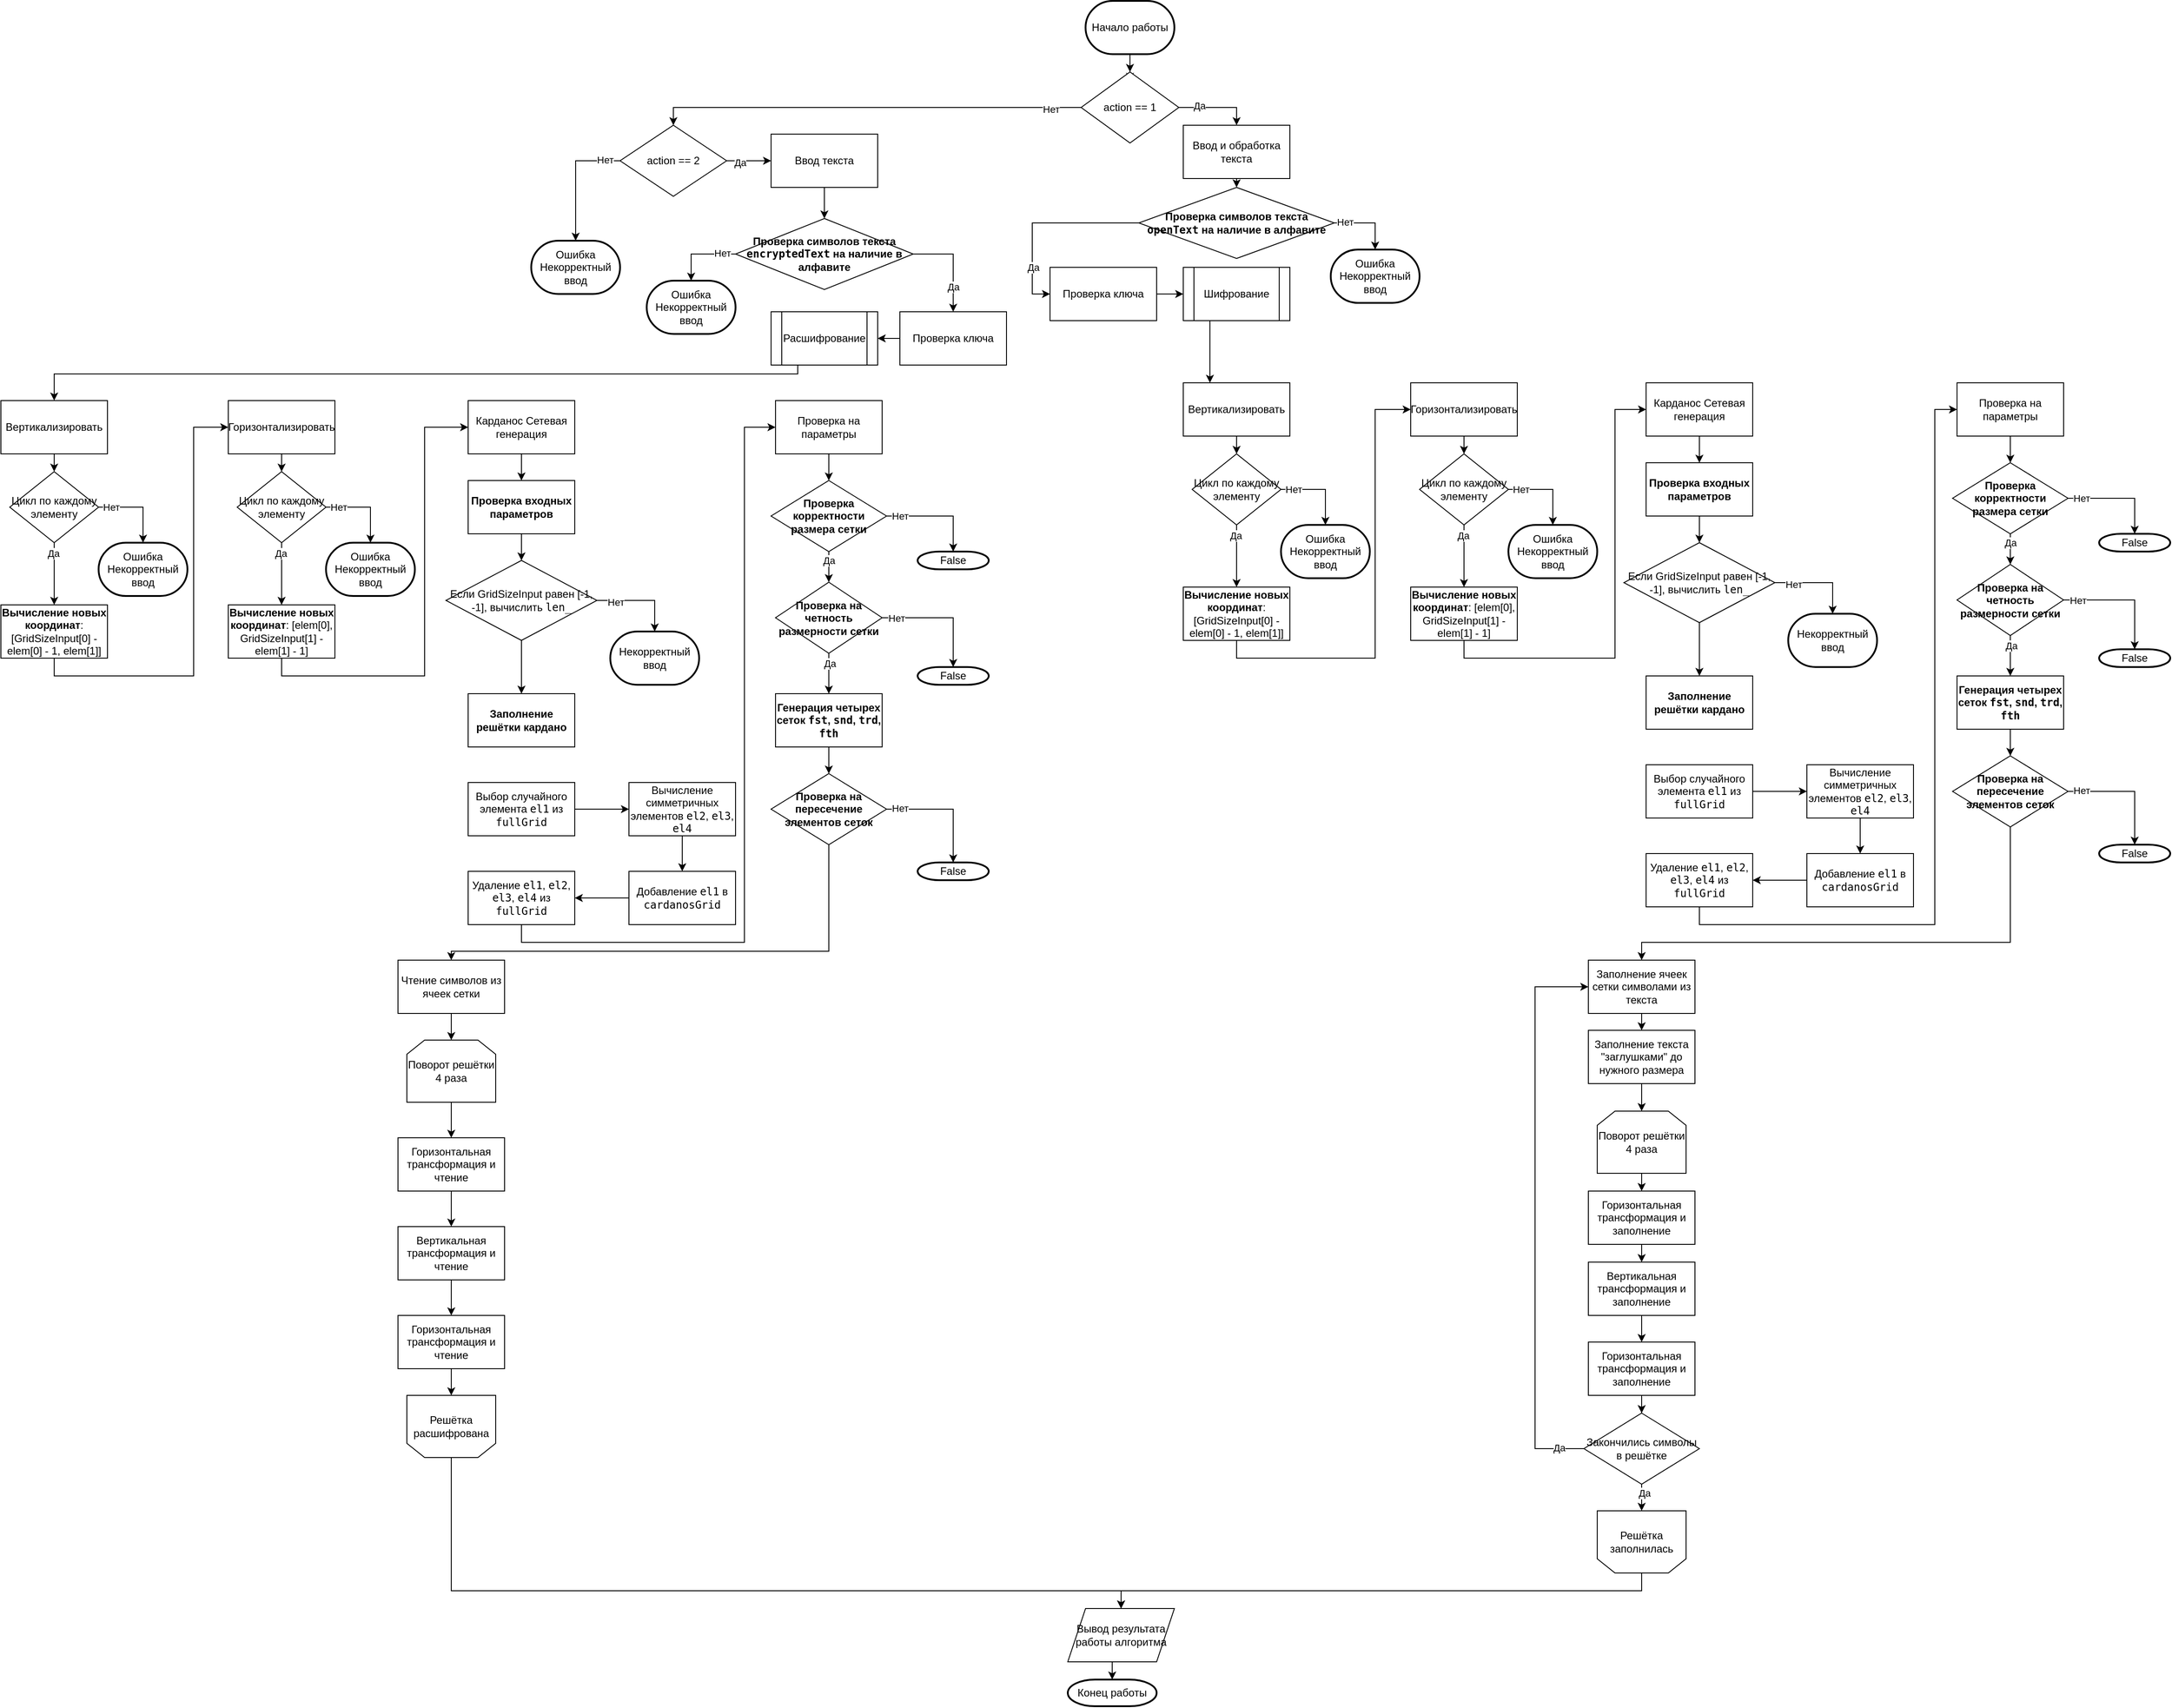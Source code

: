 <mxfile version="24.4.4" type="device">
  <diagram name="Страница — 1" id="r_DKx0A9JSC__PHDNdbE">
    <mxGraphModel dx="3341" dy="842" grid="1" gridSize="10" guides="1" tooltips="1" connect="1" arrows="1" fold="1" page="1" pageScale="1" pageWidth="827" pageHeight="1169" math="0" shadow="0">
      <root>
        <mxCell id="0" />
        <mxCell id="1" parent="0" />
        <mxCell id="kQdaW1ZjUxV4kraGPTdQ-3" style="edgeStyle=orthogonalEdgeStyle;rounded=0;orthogonalLoop=1;jettySize=auto;html=1;exitX=0.5;exitY=1;exitDx=0;exitDy=0;exitPerimeter=0;entryX=0.5;entryY=0;entryDx=0;entryDy=0;" parent="1" edge="1">
          <mxGeometry relative="1" as="geometry">
            <mxPoint x="414" y="70" as="sourcePoint" />
            <mxPoint x="414" y="100" as="targetPoint" />
          </mxGeometry>
        </mxCell>
        <mxCell id="kQdaW1ZjUxV4kraGPTdQ-4" style="edgeStyle=orthogonalEdgeStyle;rounded=0;orthogonalLoop=1;jettySize=auto;html=1;exitX=0.5;exitY=1;exitDx=0;exitDy=0;exitPerimeter=0;entryX=0.5;entryY=0;entryDx=0;entryDy=0;" parent="1" source="kQdaW1ZjUxV4kraGPTdQ-5" target="kQdaW1ZjUxV4kraGPTdQ-10" edge="1">
          <mxGeometry relative="1" as="geometry" />
        </mxCell>
        <mxCell id="kQdaW1ZjUxV4kraGPTdQ-5" value="Начало работы" style="strokeWidth=2;html=1;shape=mxgraph.flowchart.terminator;whiteSpace=wrap;" parent="1" vertex="1">
          <mxGeometry x="364" y="10" width="100" height="60" as="geometry" />
        </mxCell>
        <mxCell id="kQdaW1ZjUxV4kraGPTdQ-6" style="edgeStyle=orthogonalEdgeStyle;rounded=0;orthogonalLoop=1;jettySize=auto;html=1;exitX=0;exitY=0.5;exitDx=0;exitDy=0;entryX=0.5;entryY=0;entryDx=0;entryDy=0;" parent="1" source="kQdaW1ZjUxV4kraGPTdQ-10" target="kQdaW1ZjUxV4kraGPTdQ-13" edge="1">
          <mxGeometry relative="1" as="geometry" />
        </mxCell>
        <mxCell id="kQdaW1ZjUxV4kraGPTdQ-7" value="Нет" style="edgeLabel;html=1;align=center;verticalAlign=middle;resizable=0;points=[];" parent="kQdaW1ZjUxV4kraGPTdQ-6" vertex="1" connectable="0">
          <mxGeometry x="-0.855" y="2" relative="1" as="geometry">
            <mxPoint as="offset" />
          </mxGeometry>
        </mxCell>
        <mxCell id="kQdaW1ZjUxV4kraGPTdQ-8" style="edgeStyle=orthogonalEdgeStyle;rounded=0;orthogonalLoop=1;jettySize=auto;html=1;exitX=1;exitY=0.5;exitDx=0;exitDy=0;entryX=0.5;entryY=0;entryDx=0;entryDy=0;" parent="1" source="kQdaW1ZjUxV4kraGPTdQ-10" target="TUZo_0uu6zz-YUmoETqF-57" edge="1">
          <mxGeometry relative="1" as="geometry">
            <mxPoint x="534" y="150" as="targetPoint" />
          </mxGeometry>
        </mxCell>
        <mxCell id="kQdaW1ZjUxV4kraGPTdQ-9" value="Да" style="edgeLabel;html=1;align=center;verticalAlign=middle;resizable=0;points=[];" parent="kQdaW1ZjUxV4kraGPTdQ-8" vertex="1" connectable="0">
          <mxGeometry x="-0.469" y="2" relative="1" as="geometry">
            <mxPoint as="offset" />
          </mxGeometry>
        </mxCell>
        <mxCell id="kQdaW1ZjUxV4kraGPTdQ-10" value="action == 1" style="rhombus;whiteSpace=wrap;html=1;" parent="1" vertex="1">
          <mxGeometry x="359" y="90" width="110" height="80" as="geometry" />
        </mxCell>
        <mxCell id="kQdaW1ZjUxV4kraGPTdQ-11" style="edgeStyle=orthogonalEdgeStyle;rounded=0;orthogonalLoop=1;jettySize=auto;html=1;exitX=1;exitY=0.5;exitDx=0;exitDy=0;entryX=0;entryY=0.5;entryDx=0;entryDy=0;" parent="1" source="kQdaW1ZjUxV4kraGPTdQ-13" edge="1">
          <mxGeometry relative="1" as="geometry">
            <mxPoint x="10" y="190" as="targetPoint" />
          </mxGeometry>
        </mxCell>
        <mxCell id="kQdaW1ZjUxV4kraGPTdQ-12" value="Да" style="edgeLabel;html=1;align=center;verticalAlign=middle;resizable=0;points=[];" parent="kQdaW1ZjUxV4kraGPTdQ-11" vertex="1" connectable="0">
          <mxGeometry x="-0.405" y="-2" relative="1" as="geometry">
            <mxPoint as="offset" />
          </mxGeometry>
        </mxCell>
        <mxCell id="kQdaW1ZjUxV4kraGPTdQ-13" value="action == 2" style="rhombus;whiteSpace=wrap;html=1;" parent="1" vertex="1">
          <mxGeometry x="-160" y="150" width="120" height="80" as="geometry" />
        </mxCell>
        <mxCell id="kQdaW1ZjUxV4kraGPTdQ-14" value="Ошибка Некорректный ввод" style="strokeWidth=2;html=1;shape=mxgraph.flowchart.terminator;whiteSpace=wrap;" parent="1" vertex="1">
          <mxGeometry x="-260" y="280" width="100" height="60" as="geometry" />
        </mxCell>
        <mxCell id="kQdaW1ZjUxV4kraGPTdQ-15" style="edgeStyle=orthogonalEdgeStyle;rounded=0;orthogonalLoop=1;jettySize=auto;html=1;exitX=0;exitY=0.5;exitDx=0;exitDy=0;entryX=0.5;entryY=0;entryDx=0;entryDy=0;entryPerimeter=0;" parent="1" source="kQdaW1ZjUxV4kraGPTdQ-13" target="kQdaW1ZjUxV4kraGPTdQ-14" edge="1">
          <mxGeometry relative="1" as="geometry" />
        </mxCell>
        <mxCell id="kQdaW1ZjUxV4kraGPTdQ-16" value="Нет" style="edgeLabel;html=1;align=center;verticalAlign=middle;resizable=0;points=[];" parent="kQdaW1ZjUxV4kraGPTdQ-15" vertex="1" connectable="0">
          <mxGeometry x="-0.76" y="-1" relative="1" as="geometry">
            <mxPoint as="offset" />
          </mxGeometry>
        </mxCell>
        <mxCell id="TUZo_0uu6zz-YUmoETqF-12" style="edgeStyle=orthogonalEdgeStyle;rounded=0;orthogonalLoop=1;jettySize=auto;html=1;exitX=0.25;exitY=1;exitDx=0;exitDy=0;" parent="1" source="kQdaW1ZjUxV4kraGPTdQ-17" target="kQdaW1ZjUxV4kraGPTdQ-23" edge="1">
          <mxGeometry relative="1" as="geometry">
            <Array as="points">
              <mxPoint x="504" y="430" />
              <mxPoint x="504" y="430" />
            </Array>
          </mxGeometry>
        </mxCell>
        <mxCell id="kQdaW1ZjUxV4kraGPTdQ-17" value="Шифрование" style="shape=process;whiteSpace=wrap;html=1;backgroundOutline=1;" parent="1" vertex="1">
          <mxGeometry x="474" y="310" width="120" height="60" as="geometry" />
        </mxCell>
        <mxCell id="TUZo_0uu6zz-YUmoETqF-6" style="edgeStyle=orthogonalEdgeStyle;rounded=0;orthogonalLoop=1;jettySize=auto;html=1;exitX=0.5;exitY=1;exitDx=0;exitDy=0;entryX=0.5;entryY=0;entryDx=0;entryDy=0;" parent="1" target="TUZo_0uu6zz-YUmoETqF-2" edge="1">
          <mxGeometry relative="1" as="geometry">
            <mxPoint x="534" y="210" as="sourcePoint" />
          </mxGeometry>
        </mxCell>
        <mxCell id="TUZo_0uu6zz-YUmoETqF-35" style="edgeStyle=orthogonalEdgeStyle;rounded=0;orthogonalLoop=1;jettySize=auto;html=1;exitX=0.5;exitY=1;exitDx=0;exitDy=0;entryX=0.5;entryY=0;entryDx=0;entryDy=0;" parent="1" target="kQdaW1ZjUxV4kraGPTdQ-199" edge="1">
          <mxGeometry relative="1" as="geometry">
            <mxPoint x="70" y="220" as="sourcePoint" />
          </mxGeometry>
        </mxCell>
        <mxCell id="TUZo_0uu6zz-YUmoETqF-42" style="edgeStyle=orthogonalEdgeStyle;rounded=0;orthogonalLoop=1;jettySize=auto;html=1;exitX=0.25;exitY=1;exitDx=0;exitDy=0;entryX=0.5;entryY=0;entryDx=0;entryDy=0;" parent="1" source="kQdaW1ZjUxV4kraGPTdQ-22" target="kQdaW1ZjUxV4kraGPTdQ-131" edge="1">
          <mxGeometry relative="1" as="geometry">
            <Array as="points">
              <mxPoint x="40" y="430" />
              <mxPoint x="-797" y="430" />
            </Array>
          </mxGeometry>
        </mxCell>
        <mxCell id="kQdaW1ZjUxV4kraGPTdQ-22" value="Расшифрование" style="shape=process;whiteSpace=wrap;html=1;backgroundOutline=1;" parent="1" vertex="1">
          <mxGeometry x="10" y="360" width="120" height="60" as="geometry" />
        </mxCell>
        <mxCell id="kQdaW1ZjUxV4kraGPTdQ-26" style="edgeStyle=orthogonalEdgeStyle;rounded=0;orthogonalLoop=1;jettySize=auto;html=1;exitX=0.5;exitY=1;exitDx=0;exitDy=0;entryX=0.5;entryY=0;entryDx=0;entryDy=0;" parent="1" source="kQdaW1ZjUxV4kraGPTdQ-23" target="kQdaW1ZjUxV4kraGPTdQ-25" edge="1">
          <mxGeometry relative="1" as="geometry" />
        </mxCell>
        <mxCell id="kQdaW1ZjUxV4kraGPTdQ-23" value="Вертикализировать" style="rounded=0;whiteSpace=wrap;html=1;" parent="1" vertex="1">
          <mxGeometry x="474" y="440" width="120" height="60" as="geometry" />
        </mxCell>
        <mxCell id="kQdaW1ZjUxV4kraGPTdQ-32" style="edgeStyle=orthogonalEdgeStyle;rounded=0;orthogonalLoop=1;jettySize=auto;html=1;exitX=0.5;exitY=1;exitDx=0;exitDy=0;" parent="1" source="kQdaW1ZjUxV4kraGPTdQ-25" target="kQdaW1ZjUxV4kraGPTdQ-31" edge="1">
          <mxGeometry relative="1" as="geometry" />
        </mxCell>
        <mxCell id="kQdaW1ZjUxV4kraGPTdQ-33" value="Да" style="edgeLabel;html=1;align=center;verticalAlign=middle;resizable=0;points=[];" parent="kQdaW1ZjUxV4kraGPTdQ-32" vertex="1" connectable="0">
          <mxGeometry x="-0.657" y="-1" relative="1" as="geometry">
            <mxPoint as="offset" />
          </mxGeometry>
        </mxCell>
        <mxCell id="kQdaW1ZjUxV4kraGPTdQ-25" value="Цикл по каждому элементу" style="rhombus;whiteSpace=wrap;html=1;" parent="1" vertex="1">
          <mxGeometry x="484" y="520" width="100" height="80" as="geometry" />
        </mxCell>
        <mxCell id="kQdaW1ZjUxV4kraGPTdQ-28" value="Ошибка Некорректный ввод" style="strokeWidth=2;html=1;shape=mxgraph.flowchart.terminator;whiteSpace=wrap;" parent="1" vertex="1">
          <mxGeometry x="584" y="600" width="100" height="60" as="geometry" />
        </mxCell>
        <mxCell id="kQdaW1ZjUxV4kraGPTdQ-29" style="edgeStyle=orthogonalEdgeStyle;rounded=0;orthogonalLoop=1;jettySize=auto;html=1;exitX=1;exitY=0.5;exitDx=0;exitDy=0;entryX=0.5;entryY=0;entryDx=0;entryDy=0;entryPerimeter=0;" parent="1" source="kQdaW1ZjUxV4kraGPTdQ-25" target="kQdaW1ZjUxV4kraGPTdQ-28" edge="1">
          <mxGeometry relative="1" as="geometry" />
        </mxCell>
        <mxCell id="kQdaW1ZjUxV4kraGPTdQ-30" value="Нет" style="edgeLabel;html=1;align=center;verticalAlign=middle;resizable=0;points=[];" parent="kQdaW1ZjUxV4kraGPTdQ-29" vertex="1" connectable="0">
          <mxGeometry x="-0.689" relative="1" as="geometry">
            <mxPoint as="offset" />
          </mxGeometry>
        </mxCell>
        <mxCell id="5gt_AxI9yTvttUAWSXJM-12" style="edgeStyle=orthogonalEdgeStyle;rounded=0;orthogonalLoop=1;jettySize=auto;html=1;exitX=0.5;exitY=1;exitDx=0;exitDy=0;entryX=0;entryY=0.5;entryDx=0;entryDy=0;" edge="1" parent="1" source="kQdaW1ZjUxV4kraGPTdQ-31" target="kQdaW1ZjUxV4kraGPTdQ-37">
          <mxGeometry relative="1" as="geometry">
            <Array as="points">
              <mxPoint x="534" y="750" />
              <mxPoint x="690" y="750" />
              <mxPoint x="690" y="470" />
            </Array>
          </mxGeometry>
        </mxCell>
        <mxCell id="kQdaW1ZjUxV4kraGPTdQ-31" value="&lt;strong&gt;Вычисление новых координат&lt;/strong&gt;: [GridSizeInput[0] - elem[0] - 1, elem[1]]" style="rounded=0;whiteSpace=wrap;html=1;" parent="1" vertex="1">
          <mxGeometry x="474" y="670" width="120" height="60" as="geometry" />
        </mxCell>
        <mxCell id="kQdaW1ZjUxV4kraGPTdQ-49" style="edgeStyle=orthogonalEdgeStyle;rounded=0;orthogonalLoop=1;jettySize=auto;html=1;exitX=0.5;exitY=1;exitDx=0;exitDy=0;entryX=0.5;entryY=0;entryDx=0;entryDy=0;" parent="1" source="kQdaW1ZjUxV4kraGPTdQ-37" target="kQdaW1ZjUxV4kraGPTdQ-42" edge="1">
          <mxGeometry relative="1" as="geometry" />
        </mxCell>
        <mxCell id="kQdaW1ZjUxV4kraGPTdQ-37" value="Горизонтализировать" style="rounded=0;whiteSpace=wrap;html=1;" parent="1" vertex="1">
          <mxGeometry x="730" y="440" width="120" height="60" as="geometry" />
        </mxCell>
        <mxCell id="kQdaW1ZjUxV4kraGPTdQ-40" style="edgeStyle=orthogonalEdgeStyle;rounded=0;orthogonalLoop=1;jettySize=auto;html=1;exitX=0.5;exitY=1;exitDx=0;exitDy=0;" parent="1" source="kQdaW1ZjUxV4kraGPTdQ-42" target="kQdaW1ZjUxV4kraGPTdQ-46" edge="1">
          <mxGeometry relative="1" as="geometry" />
        </mxCell>
        <mxCell id="kQdaW1ZjUxV4kraGPTdQ-41" value="Да" style="edgeLabel;html=1;align=center;verticalAlign=middle;resizable=0;points=[];" parent="kQdaW1ZjUxV4kraGPTdQ-40" vertex="1" connectable="0">
          <mxGeometry x="-0.657" y="-1" relative="1" as="geometry">
            <mxPoint as="offset" />
          </mxGeometry>
        </mxCell>
        <mxCell id="kQdaW1ZjUxV4kraGPTdQ-42" value="Цикл по каждому элементу" style="rhombus;whiteSpace=wrap;html=1;" parent="1" vertex="1">
          <mxGeometry x="740" y="520" width="100" height="80" as="geometry" />
        </mxCell>
        <mxCell id="kQdaW1ZjUxV4kraGPTdQ-43" value="Ошибка Некорректный ввод" style="strokeWidth=2;html=1;shape=mxgraph.flowchart.terminator;whiteSpace=wrap;" parent="1" vertex="1">
          <mxGeometry x="840" y="600" width="100" height="60" as="geometry" />
        </mxCell>
        <mxCell id="kQdaW1ZjUxV4kraGPTdQ-44" style="edgeStyle=orthogonalEdgeStyle;rounded=0;orthogonalLoop=1;jettySize=auto;html=1;exitX=1;exitY=0.5;exitDx=0;exitDy=0;entryX=0.5;entryY=0;entryDx=0;entryDy=0;entryPerimeter=0;" parent="1" source="kQdaW1ZjUxV4kraGPTdQ-42" target="kQdaW1ZjUxV4kraGPTdQ-43" edge="1">
          <mxGeometry relative="1" as="geometry" />
        </mxCell>
        <mxCell id="kQdaW1ZjUxV4kraGPTdQ-45" value="Нет" style="edgeLabel;html=1;align=center;verticalAlign=middle;resizable=0;points=[];" parent="kQdaW1ZjUxV4kraGPTdQ-44" vertex="1" connectable="0">
          <mxGeometry x="-0.689" relative="1" as="geometry">
            <mxPoint as="offset" />
          </mxGeometry>
        </mxCell>
        <mxCell id="5gt_AxI9yTvttUAWSXJM-13" style="edgeStyle=orthogonalEdgeStyle;rounded=0;orthogonalLoop=1;jettySize=auto;html=1;exitX=0.5;exitY=1;exitDx=0;exitDy=0;entryX=0;entryY=0.5;entryDx=0;entryDy=0;" edge="1" parent="1" source="kQdaW1ZjUxV4kraGPTdQ-46" target="kQdaW1ZjUxV4kraGPTdQ-50">
          <mxGeometry relative="1" as="geometry">
            <Array as="points">
              <mxPoint x="790" y="750" />
              <mxPoint x="960" y="750" />
              <mxPoint x="960" y="470" />
            </Array>
          </mxGeometry>
        </mxCell>
        <mxCell id="kQdaW1ZjUxV4kraGPTdQ-46" value="&lt;strong&gt;Вычисление новых координат&lt;/strong&gt;: [elem[0], GridSizeInput[1] - elem[1] - 1]" style="rounded=0;whiteSpace=wrap;html=1;" parent="1" vertex="1">
          <mxGeometry x="730" y="670" width="120" height="60" as="geometry" />
        </mxCell>
        <mxCell id="kQdaW1ZjUxV4kraGPTdQ-53" style="edgeStyle=orthogonalEdgeStyle;rounded=0;orthogonalLoop=1;jettySize=auto;html=1;exitX=0.5;exitY=1;exitDx=0;exitDy=0;entryX=0.5;entryY=0;entryDx=0;entryDy=0;" parent="1" source="kQdaW1ZjUxV4kraGPTdQ-50" target="kQdaW1ZjUxV4kraGPTdQ-52" edge="1">
          <mxGeometry relative="1" as="geometry" />
        </mxCell>
        <mxCell id="kQdaW1ZjUxV4kraGPTdQ-50" value="Карданос Сетевая генерация" style="rounded=0;whiteSpace=wrap;html=1;" parent="1" vertex="1">
          <mxGeometry x="995" y="440" width="120" height="60" as="geometry" />
        </mxCell>
        <mxCell id="kQdaW1ZjUxV4kraGPTdQ-55" style="edgeStyle=orthogonalEdgeStyle;rounded=0;orthogonalLoop=1;jettySize=auto;html=1;exitX=0.5;exitY=1;exitDx=0;exitDy=0;entryX=0.5;entryY=0;entryDx=0;entryDy=0;" parent="1" source="kQdaW1ZjUxV4kraGPTdQ-52" target="kQdaW1ZjUxV4kraGPTdQ-54" edge="1">
          <mxGeometry relative="1" as="geometry" />
        </mxCell>
        <mxCell id="kQdaW1ZjUxV4kraGPTdQ-52" value="&lt;strong&gt;Проверка входных параметров&lt;/strong&gt;" style="rounded=0;whiteSpace=wrap;html=1;" parent="1" vertex="1">
          <mxGeometry x="995" y="530" width="120" height="60" as="geometry" />
        </mxCell>
        <mxCell id="kQdaW1ZjUxV4kraGPTdQ-61" style="edgeStyle=orthogonalEdgeStyle;rounded=0;orthogonalLoop=1;jettySize=auto;html=1;exitX=0.5;exitY=1;exitDx=0;exitDy=0;entryX=0.5;entryY=0;entryDx=0;entryDy=0;" parent="1" source="kQdaW1ZjUxV4kraGPTdQ-54" target="kQdaW1ZjUxV4kraGPTdQ-60" edge="1">
          <mxGeometry relative="1" as="geometry" />
        </mxCell>
        <mxCell id="kQdaW1ZjUxV4kraGPTdQ-54" value="Если GridSizeInput равен [-1, -1], вычислить &lt;code&gt;len_&lt;/code&gt;" style="rhombus;whiteSpace=wrap;html=1;" parent="1" vertex="1">
          <mxGeometry x="970" y="620" width="170" height="90" as="geometry" />
        </mxCell>
        <mxCell id="kQdaW1ZjUxV4kraGPTdQ-56" value="Некорректный ввод" style="strokeWidth=2;html=1;shape=mxgraph.flowchart.terminator;whiteSpace=wrap;" parent="1" vertex="1">
          <mxGeometry x="1155" y="700" width="100" height="60" as="geometry" />
        </mxCell>
        <mxCell id="kQdaW1ZjUxV4kraGPTdQ-57" style="edgeStyle=orthogonalEdgeStyle;rounded=0;orthogonalLoop=1;jettySize=auto;html=1;exitX=1;exitY=0.5;exitDx=0;exitDy=0;entryX=0.5;entryY=0;entryDx=0;entryDy=0;entryPerimeter=0;" parent="1" source="kQdaW1ZjUxV4kraGPTdQ-54" target="kQdaW1ZjUxV4kraGPTdQ-56" edge="1">
          <mxGeometry relative="1" as="geometry" />
        </mxCell>
        <mxCell id="kQdaW1ZjUxV4kraGPTdQ-58" value="Нет" style="edgeLabel;html=1;align=center;verticalAlign=middle;resizable=0;points=[];" parent="kQdaW1ZjUxV4kraGPTdQ-57" vertex="1" connectable="0">
          <mxGeometry x="-0.58" y="-2" relative="1" as="geometry">
            <mxPoint as="offset" />
          </mxGeometry>
        </mxCell>
        <mxCell id="kQdaW1ZjUxV4kraGPTdQ-60" value="&lt;strong&gt;Заполнение решётки кардано&lt;/strong&gt;" style="rounded=0;whiteSpace=wrap;html=1;" parent="1" vertex="1">
          <mxGeometry x="995" y="770" width="120" height="60" as="geometry" />
        </mxCell>
        <mxCell id="kQdaW1ZjUxV4kraGPTdQ-66" style="edgeStyle=orthogonalEdgeStyle;rounded=0;orthogonalLoop=1;jettySize=auto;html=1;exitX=1;exitY=0.5;exitDx=0;exitDy=0;entryX=0;entryY=0.5;entryDx=0;entryDy=0;" parent="1" source="kQdaW1ZjUxV4kraGPTdQ-62" target="kQdaW1ZjUxV4kraGPTdQ-63" edge="1">
          <mxGeometry relative="1" as="geometry" />
        </mxCell>
        <mxCell id="kQdaW1ZjUxV4kraGPTdQ-62" value="Выбор случайного элемента &lt;code&gt;el1&lt;/code&gt; из &lt;code&gt;fullGrid&lt;/code&gt;" style="rounded=0;whiteSpace=wrap;html=1;" parent="1" vertex="1">
          <mxGeometry x="995" y="870" width="120" height="60" as="geometry" />
        </mxCell>
        <mxCell id="kQdaW1ZjUxV4kraGPTdQ-67" style="edgeStyle=orthogonalEdgeStyle;rounded=0;orthogonalLoop=1;jettySize=auto;html=1;exitX=0.5;exitY=1;exitDx=0;exitDy=0;entryX=0.5;entryY=0;entryDx=0;entryDy=0;" parent="1" source="kQdaW1ZjUxV4kraGPTdQ-63" target="kQdaW1ZjUxV4kraGPTdQ-64" edge="1">
          <mxGeometry relative="1" as="geometry" />
        </mxCell>
        <mxCell id="kQdaW1ZjUxV4kraGPTdQ-63" value="Вычисление симметричных элементов &lt;code&gt;el2&lt;/code&gt;, &lt;code&gt;el3&lt;/code&gt;, &lt;code&gt;el4&lt;/code&gt;" style="rounded=0;whiteSpace=wrap;html=1;" parent="1" vertex="1">
          <mxGeometry x="1176" y="870" width="120" height="60" as="geometry" />
        </mxCell>
        <mxCell id="kQdaW1ZjUxV4kraGPTdQ-68" style="edgeStyle=orthogonalEdgeStyle;rounded=0;orthogonalLoop=1;jettySize=auto;html=1;exitX=0;exitY=0.5;exitDx=0;exitDy=0;entryX=1;entryY=0.5;entryDx=0;entryDy=0;" parent="1" source="kQdaW1ZjUxV4kraGPTdQ-64" target="kQdaW1ZjUxV4kraGPTdQ-65" edge="1">
          <mxGeometry relative="1" as="geometry" />
        </mxCell>
        <mxCell id="kQdaW1ZjUxV4kraGPTdQ-64" value="Добавление &lt;code&gt;el1&lt;/code&gt; в &lt;code&gt;cardanosGrid&lt;/code&gt;" style="rounded=0;whiteSpace=wrap;html=1;" parent="1" vertex="1">
          <mxGeometry x="1176" y="970" width="120" height="60" as="geometry" />
        </mxCell>
        <mxCell id="5gt_AxI9yTvttUAWSXJM-14" style="edgeStyle=orthogonalEdgeStyle;rounded=0;orthogonalLoop=1;jettySize=auto;html=1;exitX=0.5;exitY=1;exitDx=0;exitDy=0;entryX=0;entryY=0.5;entryDx=0;entryDy=0;" edge="1" parent="1" source="kQdaW1ZjUxV4kraGPTdQ-65" target="kQdaW1ZjUxV4kraGPTdQ-71">
          <mxGeometry relative="1" as="geometry">
            <Array as="points">
              <mxPoint x="1055" y="1050" />
              <mxPoint x="1320" y="1050" />
              <mxPoint x="1320" y="470" />
            </Array>
          </mxGeometry>
        </mxCell>
        <mxCell id="kQdaW1ZjUxV4kraGPTdQ-65" value="Удаление &lt;code&gt;el1&lt;/code&gt;, &lt;code&gt;el2&lt;/code&gt;, &lt;code&gt;el3&lt;/code&gt;, &lt;code&gt;el4&lt;/code&gt; из &lt;code&gt;fullGrid&lt;/code&gt;" style="rounded=0;whiteSpace=wrap;html=1;" parent="1" vertex="1">
          <mxGeometry x="995" y="970" width="120" height="60" as="geometry" />
        </mxCell>
        <mxCell id="kQdaW1ZjUxV4kraGPTdQ-74" style="edgeStyle=orthogonalEdgeStyle;rounded=0;orthogonalLoop=1;jettySize=auto;html=1;exitX=0.5;exitY=1;exitDx=0;exitDy=0;entryX=0.5;entryY=0;entryDx=0;entryDy=0;" parent="1" source="kQdaW1ZjUxV4kraGPTdQ-71" edge="1">
          <mxGeometry relative="1" as="geometry">
            <mxPoint x="1405" y="530" as="targetPoint" />
          </mxGeometry>
        </mxCell>
        <mxCell id="kQdaW1ZjUxV4kraGPTdQ-71" value="Проверка на параметры" style="rounded=0;whiteSpace=wrap;html=1;" parent="1" vertex="1">
          <mxGeometry x="1345" y="440" width="120" height="60" as="geometry" />
        </mxCell>
        <mxCell id="kQdaW1ZjUxV4kraGPTdQ-75" value="False" style="strokeWidth=2;html=1;shape=mxgraph.flowchart.terminator;whiteSpace=wrap;" parent="1" vertex="1">
          <mxGeometry x="1505" y="610" width="80" height="20" as="geometry" />
        </mxCell>
        <mxCell id="kQdaW1ZjUxV4kraGPTdQ-84" style="edgeStyle=orthogonalEdgeStyle;rounded=0;orthogonalLoop=1;jettySize=auto;html=1;exitX=0.5;exitY=1;exitDx=0;exitDy=0;entryX=0.5;entryY=0;entryDx=0;entryDy=0;" parent="1" source="kQdaW1ZjUxV4kraGPTdQ-76" target="kQdaW1ZjUxV4kraGPTdQ-79" edge="1">
          <mxGeometry relative="1" as="geometry" />
        </mxCell>
        <mxCell id="kQdaW1ZjUxV4kraGPTdQ-86" value="Да" style="edgeLabel;html=1;align=center;verticalAlign=middle;resizable=0;points=[];" parent="kQdaW1ZjUxV4kraGPTdQ-84" vertex="1" connectable="0">
          <mxGeometry x="-0.42" relative="1" as="geometry">
            <mxPoint as="offset" />
          </mxGeometry>
        </mxCell>
        <mxCell id="kQdaW1ZjUxV4kraGPTdQ-76" value="&lt;strong&gt;Проверка корректности размера сетки&lt;/strong&gt;" style="rhombus;whiteSpace=wrap;html=1;" parent="1" vertex="1">
          <mxGeometry x="1340" y="530" width="130" height="80" as="geometry" />
        </mxCell>
        <mxCell id="kQdaW1ZjUxV4kraGPTdQ-77" style="edgeStyle=orthogonalEdgeStyle;rounded=0;orthogonalLoop=1;jettySize=auto;html=1;exitX=1;exitY=0.5;exitDx=0;exitDy=0;entryX=0.5;entryY=0;entryDx=0;entryDy=0;entryPerimeter=0;" parent="1" source="kQdaW1ZjUxV4kraGPTdQ-76" target="kQdaW1ZjUxV4kraGPTdQ-75" edge="1">
          <mxGeometry relative="1" as="geometry" />
        </mxCell>
        <mxCell id="kQdaW1ZjUxV4kraGPTdQ-78" value="Нет" style="edgeLabel;html=1;align=center;verticalAlign=middle;resizable=0;points=[];" parent="kQdaW1ZjUxV4kraGPTdQ-77" vertex="1" connectable="0">
          <mxGeometry x="-0.752" relative="1" as="geometry">
            <mxPoint as="offset" />
          </mxGeometry>
        </mxCell>
        <mxCell id="kQdaW1ZjUxV4kraGPTdQ-88" style="edgeStyle=orthogonalEdgeStyle;rounded=0;orthogonalLoop=1;jettySize=auto;html=1;exitX=0.5;exitY=1;exitDx=0;exitDy=0;" parent="1" source="kQdaW1ZjUxV4kraGPTdQ-79" target="kQdaW1ZjUxV4kraGPTdQ-87" edge="1">
          <mxGeometry relative="1" as="geometry" />
        </mxCell>
        <mxCell id="kQdaW1ZjUxV4kraGPTdQ-89" value="Да" style="edgeLabel;html=1;align=center;verticalAlign=middle;resizable=0;points=[];" parent="kQdaW1ZjUxV4kraGPTdQ-88" vertex="1" connectable="0">
          <mxGeometry x="-0.538" y="1" relative="1" as="geometry">
            <mxPoint y="1" as="offset" />
          </mxGeometry>
        </mxCell>
        <mxCell id="kQdaW1ZjUxV4kraGPTdQ-79" value="&lt;strong&gt;Проверка на четность размерности сетки&lt;/strong&gt;" style="rhombus;whiteSpace=wrap;html=1;" parent="1" vertex="1">
          <mxGeometry x="1345" y="644.5" width="120" height="80" as="geometry" />
        </mxCell>
        <mxCell id="kQdaW1ZjUxV4kraGPTdQ-80" value="False" style="strokeWidth=2;html=1;shape=mxgraph.flowchart.terminator;whiteSpace=wrap;" parent="1" vertex="1">
          <mxGeometry x="1505" y="740" width="80" height="20" as="geometry" />
        </mxCell>
        <mxCell id="kQdaW1ZjUxV4kraGPTdQ-81" style="edgeStyle=orthogonalEdgeStyle;rounded=0;orthogonalLoop=1;jettySize=auto;html=1;exitX=1;exitY=0.5;exitDx=0;exitDy=0;entryX=0.5;entryY=0;entryDx=0;entryDy=0;entryPerimeter=0;" parent="1" source="kQdaW1ZjUxV4kraGPTdQ-79" target="kQdaW1ZjUxV4kraGPTdQ-80" edge="1">
          <mxGeometry relative="1" as="geometry" />
        </mxCell>
        <mxCell id="kQdaW1ZjUxV4kraGPTdQ-82" value="Нет" style="edgeLabel;html=1;align=center;verticalAlign=middle;resizable=0;points=[];" parent="kQdaW1ZjUxV4kraGPTdQ-81" vertex="1" connectable="0">
          <mxGeometry x="-0.764" y="1" relative="1" as="geometry">
            <mxPoint y="1" as="offset" />
          </mxGeometry>
        </mxCell>
        <mxCell id="kQdaW1ZjUxV4kraGPTdQ-91" style="edgeStyle=orthogonalEdgeStyle;rounded=0;orthogonalLoop=1;jettySize=auto;html=1;exitX=0.5;exitY=1;exitDx=0;exitDy=0;" parent="1" source="kQdaW1ZjUxV4kraGPTdQ-87" target="kQdaW1ZjUxV4kraGPTdQ-90" edge="1">
          <mxGeometry relative="1" as="geometry" />
        </mxCell>
        <mxCell id="kQdaW1ZjUxV4kraGPTdQ-87" value="&lt;strong&gt;Генерация четырех сеток &lt;code&gt;fst&lt;/code&gt;, &lt;code&gt;snd&lt;/code&gt;, &lt;code&gt;trd&lt;/code&gt;, &lt;code&gt;fth&lt;/code&gt;&lt;/strong&gt;" style="rounded=0;whiteSpace=wrap;html=1;" parent="1" vertex="1">
          <mxGeometry x="1345" y="770" width="120" height="60" as="geometry" />
        </mxCell>
        <mxCell id="5gt_AxI9yTvttUAWSXJM-15" style="edgeStyle=orthogonalEdgeStyle;rounded=0;orthogonalLoop=1;jettySize=auto;html=1;exitX=0.5;exitY=1;exitDx=0;exitDy=0;entryX=0.5;entryY=0;entryDx=0;entryDy=0;" edge="1" parent="1" source="kQdaW1ZjUxV4kraGPTdQ-90" target="kQdaW1ZjUxV4kraGPTdQ-117">
          <mxGeometry relative="1" as="geometry">
            <Array as="points">
              <mxPoint x="1405" y="1070" />
              <mxPoint x="990" y="1070" />
            </Array>
          </mxGeometry>
        </mxCell>
        <mxCell id="kQdaW1ZjUxV4kraGPTdQ-90" value="&lt;strong&gt;Проверка на пересечение элементов сеток&lt;/strong&gt;" style="rhombus;whiteSpace=wrap;html=1;" parent="1" vertex="1">
          <mxGeometry x="1340" y="860" width="130" height="80" as="geometry" />
        </mxCell>
        <mxCell id="kQdaW1ZjUxV4kraGPTdQ-92" value="False" style="strokeWidth=2;html=1;shape=mxgraph.flowchart.terminator;whiteSpace=wrap;" parent="1" vertex="1">
          <mxGeometry x="1505" y="960" width="80" height="20" as="geometry" />
        </mxCell>
        <mxCell id="kQdaW1ZjUxV4kraGPTdQ-93" style="edgeStyle=orthogonalEdgeStyle;rounded=0;orthogonalLoop=1;jettySize=auto;html=1;exitX=1;exitY=0.5;exitDx=0;exitDy=0;entryX=0.5;entryY=0;entryDx=0;entryDy=0;entryPerimeter=0;" parent="1" source="kQdaW1ZjUxV4kraGPTdQ-90" target="kQdaW1ZjUxV4kraGPTdQ-92" edge="1">
          <mxGeometry relative="1" as="geometry" />
        </mxCell>
        <mxCell id="kQdaW1ZjUxV4kraGPTdQ-94" value="Нет" style="edgeLabel;html=1;align=center;verticalAlign=middle;resizable=0;points=[];" parent="kQdaW1ZjUxV4kraGPTdQ-93" vertex="1" connectable="0">
          <mxGeometry x="-0.778" y="1" relative="1" as="geometry">
            <mxPoint as="offset" />
          </mxGeometry>
        </mxCell>
        <mxCell id="TUZo_0uu6zz-YUmoETqF-24" style="edgeStyle=orthogonalEdgeStyle;rounded=0;orthogonalLoop=1;jettySize=auto;html=1;exitX=0.5;exitY=1;exitDx=0;exitDy=0;entryX=0.5;entryY=0;entryDx=0;entryDy=0;" parent="1" source="kQdaW1ZjUxV4kraGPTdQ-113" target="TUZo_0uu6zz-YUmoETqF-23" edge="1">
          <mxGeometry relative="1" as="geometry" />
        </mxCell>
        <mxCell id="kQdaW1ZjUxV4kraGPTdQ-113" value="Заполнение текста &quot;заглушками&quot; до нужного размера" style="rounded=0;whiteSpace=wrap;html=1;" parent="1" vertex="1">
          <mxGeometry x="930" y="1169" width="120" height="60" as="geometry" />
        </mxCell>
        <mxCell id="TUZo_0uu6zz-YUmoETqF-16" style="edgeStyle=orthogonalEdgeStyle;rounded=0;orthogonalLoop=1;jettySize=auto;html=1;exitX=0.5;exitY=1;exitDx=0;exitDy=0;entryX=0.5;entryY=0;entryDx=0;entryDy=0;" parent="1" source="kQdaW1ZjUxV4kraGPTdQ-117" target="kQdaW1ZjUxV4kraGPTdQ-113" edge="1">
          <mxGeometry relative="1" as="geometry" />
        </mxCell>
        <mxCell id="kQdaW1ZjUxV4kraGPTdQ-117" value="Заполнение ячеек сетки символами из текста" style="rounded=0;whiteSpace=wrap;html=1;" parent="1" vertex="1">
          <mxGeometry x="930" y="1090" width="120" height="60" as="geometry" />
        </mxCell>
        <mxCell id="kQdaW1ZjUxV4kraGPTdQ-126" style="edgeStyle=orthogonalEdgeStyle;rounded=0;orthogonalLoop=1;jettySize=auto;html=1;exitX=0.5;exitY=1;exitDx=0;exitDy=0;entryX=0.5;entryY=0;entryDx=0;entryDy=0;" parent="1" source="kQdaW1ZjUxV4kraGPTdQ-120" target="kQdaW1ZjUxV4kraGPTdQ-121" edge="1">
          <mxGeometry relative="1" as="geometry" />
        </mxCell>
        <mxCell id="kQdaW1ZjUxV4kraGPTdQ-120" value="Горизонтальная трансформация и заполнение" style="rounded=0;whiteSpace=wrap;html=1;" parent="1" vertex="1">
          <mxGeometry x="930" y="1350" width="120" height="60" as="geometry" />
        </mxCell>
        <mxCell id="TUZo_0uu6zz-YUmoETqF-25" style="edgeStyle=orthogonalEdgeStyle;rounded=0;orthogonalLoop=1;jettySize=auto;html=1;exitX=0.5;exitY=1;exitDx=0;exitDy=0;entryX=0.5;entryY=0;entryDx=0;entryDy=0;" parent="1" source="kQdaW1ZjUxV4kraGPTdQ-121" target="kQdaW1ZjUxV4kraGPTdQ-122" edge="1">
          <mxGeometry relative="1" as="geometry" />
        </mxCell>
        <mxCell id="kQdaW1ZjUxV4kraGPTdQ-121" value="Вертикальная трансформация и заполнение" style="rounded=0;whiteSpace=wrap;html=1;" parent="1" vertex="1">
          <mxGeometry x="930" y="1430" width="120" height="60" as="geometry" />
        </mxCell>
        <mxCell id="TUZo_0uu6zz-YUmoETqF-30" style="edgeStyle=orthogonalEdgeStyle;rounded=0;orthogonalLoop=1;jettySize=auto;html=1;exitX=0.5;exitY=1;exitDx=0;exitDy=0;" parent="1" source="kQdaW1ZjUxV4kraGPTdQ-122" target="TUZo_0uu6zz-YUmoETqF-27" edge="1">
          <mxGeometry relative="1" as="geometry" />
        </mxCell>
        <mxCell id="kQdaW1ZjUxV4kraGPTdQ-122" value="Горизонтальная трансформация и заполнение" style="rounded=0;whiteSpace=wrap;html=1;" parent="1" vertex="1">
          <mxGeometry x="930" y="1520" width="120" height="60" as="geometry" />
        </mxCell>
        <mxCell id="kQdaW1ZjUxV4kraGPTdQ-128" value="Вывод результата работы алгоритма" style="shape=parallelogram;perimeter=parallelogramPerimeter;whiteSpace=wrap;html=1;fixedSize=1;" parent="1" vertex="1">
          <mxGeometry x="344" y="1820" width="120" height="60" as="geometry" />
        </mxCell>
        <mxCell id="kQdaW1ZjUxV4kraGPTdQ-130" style="edgeStyle=orthogonalEdgeStyle;rounded=0;orthogonalLoop=1;jettySize=auto;html=1;exitX=0.5;exitY=1;exitDx=0;exitDy=0;entryX=0.5;entryY=0;entryDx=0;entryDy=0;" parent="1" source="kQdaW1ZjUxV4kraGPTdQ-131" target="kQdaW1ZjUxV4kraGPTdQ-134" edge="1">
          <mxGeometry relative="1" as="geometry" />
        </mxCell>
        <mxCell id="kQdaW1ZjUxV4kraGPTdQ-131" value="Вертикализировать" style="rounded=0;whiteSpace=wrap;html=1;" parent="1" vertex="1">
          <mxGeometry x="-857" y="460" width="120" height="60" as="geometry" />
        </mxCell>
        <mxCell id="kQdaW1ZjUxV4kraGPTdQ-132" style="edgeStyle=orthogonalEdgeStyle;rounded=0;orthogonalLoop=1;jettySize=auto;html=1;exitX=0.5;exitY=1;exitDx=0;exitDy=0;" parent="1" source="kQdaW1ZjUxV4kraGPTdQ-134" target="kQdaW1ZjUxV4kraGPTdQ-138" edge="1">
          <mxGeometry relative="1" as="geometry" />
        </mxCell>
        <mxCell id="kQdaW1ZjUxV4kraGPTdQ-133" value="Да" style="edgeLabel;html=1;align=center;verticalAlign=middle;resizable=0;points=[];" parent="kQdaW1ZjUxV4kraGPTdQ-132" vertex="1" connectable="0">
          <mxGeometry x="-0.657" y="-1" relative="1" as="geometry">
            <mxPoint as="offset" />
          </mxGeometry>
        </mxCell>
        <mxCell id="kQdaW1ZjUxV4kraGPTdQ-134" value="Цикл по каждому элементу" style="rhombus;whiteSpace=wrap;html=1;" parent="1" vertex="1">
          <mxGeometry x="-847" y="540" width="100" height="80" as="geometry" />
        </mxCell>
        <mxCell id="kQdaW1ZjUxV4kraGPTdQ-135" value="Ошибка Некорректный ввод" style="strokeWidth=2;html=1;shape=mxgraph.flowchart.terminator;whiteSpace=wrap;" parent="1" vertex="1">
          <mxGeometry x="-747" y="620" width="100" height="60" as="geometry" />
        </mxCell>
        <mxCell id="kQdaW1ZjUxV4kraGPTdQ-136" style="edgeStyle=orthogonalEdgeStyle;rounded=0;orthogonalLoop=1;jettySize=auto;html=1;exitX=1;exitY=0.5;exitDx=0;exitDy=0;entryX=0.5;entryY=0;entryDx=0;entryDy=0;entryPerimeter=0;" parent="1" source="kQdaW1ZjUxV4kraGPTdQ-134" target="kQdaW1ZjUxV4kraGPTdQ-135" edge="1">
          <mxGeometry relative="1" as="geometry" />
        </mxCell>
        <mxCell id="kQdaW1ZjUxV4kraGPTdQ-137" value="Нет" style="edgeLabel;html=1;align=center;verticalAlign=middle;resizable=0;points=[];" parent="kQdaW1ZjUxV4kraGPTdQ-136" vertex="1" connectable="0">
          <mxGeometry x="-0.689" relative="1" as="geometry">
            <mxPoint as="offset" />
          </mxGeometry>
        </mxCell>
        <mxCell id="5gt_AxI9yTvttUAWSXJM-8" style="edgeStyle=orthogonalEdgeStyle;rounded=0;orthogonalLoop=1;jettySize=auto;html=1;exitX=0.5;exitY=1;exitDx=0;exitDy=0;entryX=0;entryY=0.5;entryDx=0;entryDy=0;" edge="1" parent="1" source="kQdaW1ZjUxV4kraGPTdQ-138" target="kQdaW1ZjUxV4kraGPTdQ-141">
          <mxGeometry relative="1" as="geometry">
            <Array as="points">
              <mxPoint x="-797" y="770" />
              <mxPoint x="-640" y="770" />
              <mxPoint x="-640" y="490" />
            </Array>
          </mxGeometry>
        </mxCell>
        <mxCell id="kQdaW1ZjUxV4kraGPTdQ-138" value="&lt;strong&gt;Вычисление новых координат&lt;/strong&gt;: [GridSizeInput[0] - elem[0] - 1, elem[1]]" style="rounded=0;whiteSpace=wrap;html=1;" parent="1" vertex="1">
          <mxGeometry x="-857" y="690" width="120" height="60" as="geometry" />
        </mxCell>
        <mxCell id="kQdaW1ZjUxV4kraGPTdQ-140" style="edgeStyle=orthogonalEdgeStyle;rounded=0;orthogonalLoop=1;jettySize=auto;html=1;exitX=0.5;exitY=1;exitDx=0;exitDy=0;entryX=0.5;entryY=0;entryDx=0;entryDy=0;" parent="1" source="kQdaW1ZjUxV4kraGPTdQ-141" target="kQdaW1ZjUxV4kraGPTdQ-144" edge="1">
          <mxGeometry relative="1" as="geometry" />
        </mxCell>
        <mxCell id="kQdaW1ZjUxV4kraGPTdQ-141" value="Горизонтализировать" style="rounded=0;whiteSpace=wrap;html=1;" parent="1" vertex="1">
          <mxGeometry x="-601" y="460" width="120" height="60" as="geometry" />
        </mxCell>
        <mxCell id="kQdaW1ZjUxV4kraGPTdQ-142" style="edgeStyle=orthogonalEdgeStyle;rounded=0;orthogonalLoop=1;jettySize=auto;html=1;exitX=0.5;exitY=1;exitDx=0;exitDy=0;" parent="1" source="kQdaW1ZjUxV4kraGPTdQ-144" target="kQdaW1ZjUxV4kraGPTdQ-148" edge="1">
          <mxGeometry relative="1" as="geometry" />
        </mxCell>
        <mxCell id="kQdaW1ZjUxV4kraGPTdQ-143" value="Да" style="edgeLabel;html=1;align=center;verticalAlign=middle;resizable=0;points=[];" parent="kQdaW1ZjUxV4kraGPTdQ-142" vertex="1" connectable="0">
          <mxGeometry x="-0.657" y="-1" relative="1" as="geometry">
            <mxPoint as="offset" />
          </mxGeometry>
        </mxCell>
        <mxCell id="kQdaW1ZjUxV4kraGPTdQ-144" value="Цикл по каждому элементу" style="rhombus;whiteSpace=wrap;html=1;" parent="1" vertex="1">
          <mxGeometry x="-591" y="540" width="100" height="80" as="geometry" />
        </mxCell>
        <mxCell id="kQdaW1ZjUxV4kraGPTdQ-145" value="Ошибка Некорректный ввод" style="strokeWidth=2;html=1;shape=mxgraph.flowchart.terminator;whiteSpace=wrap;" parent="1" vertex="1">
          <mxGeometry x="-491" y="620" width="100" height="60" as="geometry" />
        </mxCell>
        <mxCell id="kQdaW1ZjUxV4kraGPTdQ-146" style="edgeStyle=orthogonalEdgeStyle;rounded=0;orthogonalLoop=1;jettySize=auto;html=1;exitX=1;exitY=0.5;exitDx=0;exitDy=0;entryX=0.5;entryY=0;entryDx=0;entryDy=0;entryPerimeter=0;" parent="1" source="kQdaW1ZjUxV4kraGPTdQ-144" target="kQdaW1ZjUxV4kraGPTdQ-145" edge="1">
          <mxGeometry relative="1" as="geometry" />
        </mxCell>
        <mxCell id="kQdaW1ZjUxV4kraGPTdQ-147" value="Нет" style="edgeLabel;html=1;align=center;verticalAlign=middle;resizable=0;points=[];" parent="kQdaW1ZjUxV4kraGPTdQ-146" vertex="1" connectable="0">
          <mxGeometry x="-0.689" relative="1" as="geometry">
            <mxPoint as="offset" />
          </mxGeometry>
        </mxCell>
        <mxCell id="5gt_AxI9yTvttUAWSXJM-9" style="edgeStyle=orthogonalEdgeStyle;rounded=0;orthogonalLoop=1;jettySize=auto;html=1;exitX=0.5;exitY=1;exitDx=0;exitDy=0;entryX=0;entryY=0.5;entryDx=0;entryDy=0;" edge="1" parent="1" source="kQdaW1ZjUxV4kraGPTdQ-148" target="kQdaW1ZjUxV4kraGPTdQ-151">
          <mxGeometry relative="1" as="geometry">
            <Array as="points">
              <mxPoint x="-541" y="770" />
              <mxPoint x="-380" y="770" />
              <mxPoint x="-380" y="490" />
            </Array>
          </mxGeometry>
        </mxCell>
        <mxCell id="kQdaW1ZjUxV4kraGPTdQ-148" value="&lt;strong&gt;Вычисление новых координат&lt;/strong&gt;: [elem[0], GridSizeInput[1] - elem[1] - 1]" style="rounded=0;whiteSpace=wrap;html=1;" parent="1" vertex="1">
          <mxGeometry x="-601" y="690" width="120" height="60" as="geometry" />
        </mxCell>
        <mxCell id="kQdaW1ZjUxV4kraGPTdQ-150" style="edgeStyle=orthogonalEdgeStyle;rounded=0;orthogonalLoop=1;jettySize=auto;html=1;exitX=0.5;exitY=1;exitDx=0;exitDy=0;entryX=0.5;entryY=0;entryDx=0;entryDy=0;" parent="1" source="kQdaW1ZjUxV4kraGPTdQ-151" target="kQdaW1ZjUxV4kraGPTdQ-153" edge="1">
          <mxGeometry relative="1" as="geometry" />
        </mxCell>
        <mxCell id="kQdaW1ZjUxV4kraGPTdQ-151" value="Карданос Сетевая генерация" style="rounded=0;whiteSpace=wrap;html=1;" parent="1" vertex="1">
          <mxGeometry x="-331" y="460" width="120" height="60" as="geometry" />
        </mxCell>
        <mxCell id="kQdaW1ZjUxV4kraGPTdQ-152" style="edgeStyle=orthogonalEdgeStyle;rounded=0;orthogonalLoop=1;jettySize=auto;html=1;exitX=0.5;exitY=1;exitDx=0;exitDy=0;entryX=0.5;entryY=0;entryDx=0;entryDy=0;" parent="1" source="kQdaW1ZjUxV4kraGPTdQ-153" target="kQdaW1ZjUxV4kraGPTdQ-155" edge="1">
          <mxGeometry relative="1" as="geometry" />
        </mxCell>
        <mxCell id="kQdaW1ZjUxV4kraGPTdQ-153" value="&lt;strong&gt;Проверка входных параметров&lt;/strong&gt;" style="rounded=0;whiteSpace=wrap;html=1;" parent="1" vertex="1">
          <mxGeometry x="-331" y="550" width="120" height="60" as="geometry" />
        </mxCell>
        <mxCell id="kQdaW1ZjUxV4kraGPTdQ-154" style="edgeStyle=orthogonalEdgeStyle;rounded=0;orthogonalLoop=1;jettySize=auto;html=1;exitX=0.5;exitY=1;exitDx=0;exitDy=0;entryX=0.5;entryY=0;entryDx=0;entryDy=0;" parent="1" source="kQdaW1ZjUxV4kraGPTdQ-155" target="kQdaW1ZjUxV4kraGPTdQ-159" edge="1">
          <mxGeometry relative="1" as="geometry" />
        </mxCell>
        <mxCell id="kQdaW1ZjUxV4kraGPTdQ-155" value="Если GridSizeInput равен [-1, -1], вычислить &lt;code&gt;len_&lt;/code&gt;" style="rhombus;whiteSpace=wrap;html=1;" parent="1" vertex="1">
          <mxGeometry x="-356" y="640" width="170" height="90" as="geometry" />
        </mxCell>
        <mxCell id="kQdaW1ZjUxV4kraGPTdQ-156" value="Некорректный ввод" style="strokeWidth=2;html=1;shape=mxgraph.flowchart.terminator;whiteSpace=wrap;" parent="1" vertex="1">
          <mxGeometry x="-171" y="720" width="100" height="60" as="geometry" />
        </mxCell>
        <mxCell id="kQdaW1ZjUxV4kraGPTdQ-157" style="edgeStyle=orthogonalEdgeStyle;rounded=0;orthogonalLoop=1;jettySize=auto;html=1;exitX=1;exitY=0.5;exitDx=0;exitDy=0;entryX=0.5;entryY=0;entryDx=0;entryDy=0;entryPerimeter=0;" parent="1" source="kQdaW1ZjUxV4kraGPTdQ-155" target="kQdaW1ZjUxV4kraGPTdQ-156" edge="1">
          <mxGeometry relative="1" as="geometry" />
        </mxCell>
        <mxCell id="kQdaW1ZjUxV4kraGPTdQ-158" value="Нет" style="edgeLabel;html=1;align=center;verticalAlign=middle;resizable=0;points=[];" parent="kQdaW1ZjUxV4kraGPTdQ-157" vertex="1" connectable="0">
          <mxGeometry x="-0.58" y="-2" relative="1" as="geometry">
            <mxPoint as="offset" />
          </mxGeometry>
        </mxCell>
        <mxCell id="kQdaW1ZjUxV4kraGPTdQ-159" value="&lt;strong&gt;Заполнение решётки кардано&lt;/strong&gt;" style="rounded=0;whiteSpace=wrap;html=1;" parent="1" vertex="1">
          <mxGeometry x="-331" y="790" width="120" height="60" as="geometry" />
        </mxCell>
        <mxCell id="kQdaW1ZjUxV4kraGPTdQ-160" style="edgeStyle=orthogonalEdgeStyle;rounded=0;orthogonalLoop=1;jettySize=auto;html=1;exitX=1;exitY=0.5;exitDx=0;exitDy=0;entryX=0;entryY=0.5;entryDx=0;entryDy=0;" parent="1" source="kQdaW1ZjUxV4kraGPTdQ-161" target="kQdaW1ZjUxV4kraGPTdQ-163" edge="1">
          <mxGeometry relative="1" as="geometry" />
        </mxCell>
        <mxCell id="kQdaW1ZjUxV4kraGPTdQ-161" value="Выбор случайного элемента &lt;code&gt;el1&lt;/code&gt; из &lt;code&gt;fullGrid&lt;/code&gt;" style="rounded=0;whiteSpace=wrap;html=1;" parent="1" vertex="1">
          <mxGeometry x="-331" y="890" width="120" height="60" as="geometry" />
        </mxCell>
        <mxCell id="kQdaW1ZjUxV4kraGPTdQ-162" style="edgeStyle=orthogonalEdgeStyle;rounded=0;orthogonalLoop=1;jettySize=auto;html=1;exitX=0.5;exitY=1;exitDx=0;exitDy=0;entryX=0.5;entryY=0;entryDx=0;entryDy=0;" parent="1" source="kQdaW1ZjUxV4kraGPTdQ-163" target="kQdaW1ZjUxV4kraGPTdQ-165" edge="1">
          <mxGeometry relative="1" as="geometry" />
        </mxCell>
        <mxCell id="kQdaW1ZjUxV4kraGPTdQ-163" value="Вычисление симметричных элементов &lt;code&gt;el2&lt;/code&gt;, &lt;code&gt;el3&lt;/code&gt;, &lt;code&gt;el4&lt;/code&gt;" style="rounded=0;whiteSpace=wrap;html=1;" parent="1" vertex="1">
          <mxGeometry x="-150" y="890" width="120" height="60" as="geometry" />
        </mxCell>
        <mxCell id="kQdaW1ZjUxV4kraGPTdQ-164" style="edgeStyle=orthogonalEdgeStyle;rounded=0;orthogonalLoop=1;jettySize=auto;html=1;exitX=0;exitY=0.5;exitDx=0;exitDy=0;entryX=1;entryY=0.5;entryDx=0;entryDy=0;" parent="1" source="kQdaW1ZjUxV4kraGPTdQ-165" target="kQdaW1ZjUxV4kraGPTdQ-166" edge="1">
          <mxGeometry relative="1" as="geometry" />
        </mxCell>
        <mxCell id="kQdaW1ZjUxV4kraGPTdQ-165" value="Добавление &lt;code&gt;el1&lt;/code&gt; в &lt;code&gt;cardanosGrid&lt;/code&gt;" style="rounded=0;whiteSpace=wrap;html=1;" parent="1" vertex="1">
          <mxGeometry x="-150" y="990" width="120" height="60" as="geometry" />
        </mxCell>
        <mxCell id="5gt_AxI9yTvttUAWSXJM-10" style="edgeStyle=orthogonalEdgeStyle;rounded=0;orthogonalLoop=1;jettySize=auto;html=1;exitX=0.5;exitY=1;exitDx=0;exitDy=0;entryX=0;entryY=0.5;entryDx=0;entryDy=0;" edge="1" parent="1" source="kQdaW1ZjUxV4kraGPTdQ-166" target="kQdaW1ZjUxV4kraGPTdQ-169">
          <mxGeometry relative="1" as="geometry">
            <Array as="points">
              <mxPoint x="-271" y="1070" />
              <mxPoint x="-20" y="1070" />
              <mxPoint x="-20" y="490" />
            </Array>
          </mxGeometry>
        </mxCell>
        <mxCell id="kQdaW1ZjUxV4kraGPTdQ-166" value="Удаление &lt;code&gt;el1&lt;/code&gt;, &lt;code&gt;el2&lt;/code&gt;, &lt;code&gt;el3&lt;/code&gt;, &lt;code&gt;el4&lt;/code&gt; из &lt;code&gt;fullGrid&lt;/code&gt;" style="rounded=0;whiteSpace=wrap;html=1;" parent="1" vertex="1">
          <mxGeometry x="-331" y="990" width="120" height="60" as="geometry" />
        </mxCell>
        <mxCell id="kQdaW1ZjUxV4kraGPTdQ-168" style="edgeStyle=orthogonalEdgeStyle;rounded=0;orthogonalLoop=1;jettySize=auto;html=1;exitX=0.5;exitY=1;exitDx=0;exitDy=0;entryX=0.5;entryY=0;entryDx=0;entryDy=0;" parent="1" source="kQdaW1ZjUxV4kraGPTdQ-169" edge="1">
          <mxGeometry relative="1" as="geometry">
            <mxPoint x="75" y="550" as="targetPoint" />
          </mxGeometry>
        </mxCell>
        <mxCell id="kQdaW1ZjUxV4kraGPTdQ-169" value="Проверка на параметры" style="rounded=0;whiteSpace=wrap;html=1;" parent="1" vertex="1">
          <mxGeometry x="15" y="460" width="120" height="60" as="geometry" />
        </mxCell>
        <mxCell id="kQdaW1ZjUxV4kraGPTdQ-170" value="False" style="strokeWidth=2;html=1;shape=mxgraph.flowchart.terminator;whiteSpace=wrap;" parent="1" vertex="1">
          <mxGeometry x="175" y="630" width="80" height="20" as="geometry" />
        </mxCell>
        <mxCell id="kQdaW1ZjUxV4kraGPTdQ-171" style="edgeStyle=orthogonalEdgeStyle;rounded=0;orthogonalLoop=1;jettySize=auto;html=1;exitX=0.5;exitY=1;exitDx=0;exitDy=0;entryX=0.5;entryY=0;entryDx=0;entryDy=0;" parent="1" source="kQdaW1ZjUxV4kraGPTdQ-173" target="kQdaW1ZjUxV4kraGPTdQ-178" edge="1">
          <mxGeometry relative="1" as="geometry" />
        </mxCell>
        <mxCell id="kQdaW1ZjUxV4kraGPTdQ-172" value="Да" style="edgeLabel;html=1;align=center;verticalAlign=middle;resizable=0;points=[];" parent="kQdaW1ZjUxV4kraGPTdQ-171" vertex="1" connectable="0">
          <mxGeometry x="-0.42" relative="1" as="geometry">
            <mxPoint as="offset" />
          </mxGeometry>
        </mxCell>
        <mxCell id="kQdaW1ZjUxV4kraGPTdQ-173" value="&lt;strong&gt;Проверка корректности размера сетки&lt;/strong&gt;" style="rhombus;whiteSpace=wrap;html=1;" parent="1" vertex="1">
          <mxGeometry x="10" y="550" width="130" height="80" as="geometry" />
        </mxCell>
        <mxCell id="kQdaW1ZjUxV4kraGPTdQ-174" style="edgeStyle=orthogonalEdgeStyle;rounded=0;orthogonalLoop=1;jettySize=auto;html=1;exitX=1;exitY=0.5;exitDx=0;exitDy=0;entryX=0.5;entryY=0;entryDx=0;entryDy=0;entryPerimeter=0;" parent="1" source="kQdaW1ZjUxV4kraGPTdQ-173" target="kQdaW1ZjUxV4kraGPTdQ-170" edge="1">
          <mxGeometry relative="1" as="geometry" />
        </mxCell>
        <mxCell id="kQdaW1ZjUxV4kraGPTdQ-175" value="Нет" style="edgeLabel;html=1;align=center;verticalAlign=middle;resizable=0;points=[];" parent="kQdaW1ZjUxV4kraGPTdQ-174" vertex="1" connectable="0">
          <mxGeometry x="-0.752" relative="1" as="geometry">
            <mxPoint as="offset" />
          </mxGeometry>
        </mxCell>
        <mxCell id="kQdaW1ZjUxV4kraGPTdQ-176" style="edgeStyle=orthogonalEdgeStyle;rounded=0;orthogonalLoop=1;jettySize=auto;html=1;exitX=0.5;exitY=1;exitDx=0;exitDy=0;" parent="1" source="kQdaW1ZjUxV4kraGPTdQ-178" target="kQdaW1ZjUxV4kraGPTdQ-183" edge="1">
          <mxGeometry relative="1" as="geometry" />
        </mxCell>
        <mxCell id="kQdaW1ZjUxV4kraGPTdQ-177" value="Да" style="edgeLabel;html=1;align=center;verticalAlign=middle;resizable=0;points=[];" parent="kQdaW1ZjUxV4kraGPTdQ-176" vertex="1" connectable="0">
          <mxGeometry x="-0.538" y="1" relative="1" as="geometry">
            <mxPoint y="1" as="offset" />
          </mxGeometry>
        </mxCell>
        <mxCell id="kQdaW1ZjUxV4kraGPTdQ-178" value="&lt;strong&gt;Проверка на четность размерности сетки&lt;/strong&gt;" style="rhombus;whiteSpace=wrap;html=1;" parent="1" vertex="1">
          <mxGeometry x="15" y="664.5" width="120" height="80" as="geometry" />
        </mxCell>
        <mxCell id="kQdaW1ZjUxV4kraGPTdQ-179" value="False" style="strokeWidth=2;html=1;shape=mxgraph.flowchart.terminator;whiteSpace=wrap;" parent="1" vertex="1">
          <mxGeometry x="175" y="760" width="80" height="20" as="geometry" />
        </mxCell>
        <mxCell id="kQdaW1ZjUxV4kraGPTdQ-180" style="edgeStyle=orthogonalEdgeStyle;rounded=0;orthogonalLoop=1;jettySize=auto;html=1;exitX=1;exitY=0.5;exitDx=0;exitDy=0;entryX=0.5;entryY=0;entryDx=0;entryDy=0;entryPerimeter=0;" parent="1" source="kQdaW1ZjUxV4kraGPTdQ-178" target="kQdaW1ZjUxV4kraGPTdQ-179" edge="1">
          <mxGeometry relative="1" as="geometry" />
        </mxCell>
        <mxCell id="kQdaW1ZjUxV4kraGPTdQ-181" value="Нет" style="edgeLabel;html=1;align=center;verticalAlign=middle;resizable=0;points=[];" parent="kQdaW1ZjUxV4kraGPTdQ-180" vertex="1" connectable="0">
          <mxGeometry x="-0.764" y="1" relative="1" as="geometry">
            <mxPoint y="1" as="offset" />
          </mxGeometry>
        </mxCell>
        <mxCell id="kQdaW1ZjUxV4kraGPTdQ-182" style="edgeStyle=orthogonalEdgeStyle;rounded=0;orthogonalLoop=1;jettySize=auto;html=1;exitX=0.5;exitY=1;exitDx=0;exitDy=0;" parent="1" source="kQdaW1ZjUxV4kraGPTdQ-183" target="kQdaW1ZjUxV4kraGPTdQ-186" edge="1">
          <mxGeometry relative="1" as="geometry" />
        </mxCell>
        <mxCell id="kQdaW1ZjUxV4kraGPTdQ-183" value="&lt;strong&gt;Генерация четырех сеток &lt;code&gt;fst&lt;/code&gt;, &lt;code&gt;snd&lt;/code&gt;, &lt;code&gt;trd&lt;/code&gt;, &lt;code&gt;fth&lt;/code&gt;&lt;/strong&gt;" style="rounded=0;whiteSpace=wrap;html=1;" parent="1" vertex="1">
          <mxGeometry x="15" y="790" width="120" height="60" as="geometry" />
        </mxCell>
        <mxCell id="5gt_AxI9yTvttUAWSXJM-11" style="edgeStyle=orthogonalEdgeStyle;rounded=0;orthogonalLoop=1;jettySize=auto;html=1;exitX=0.5;exitY=1;exitDx=0;exitDy=0;entryX=0.5;entryY=0;entryDx=0;entryDy=0;" edge="1" parent="1" source="kQdaW1ZjUxV4kraGPTdQ-186" target="kQdaW1ZjUxV4kraGPTdQ-207">
          <mxGeometry relative="1" as="geometry">
            <Array as="points">
              <mxPoint x="75" y="1080" />
              <mxPoint x="-350" y="1080" />
            </Array>
          </mxGeometry>
        </mxCell>
        <mxCell id="kQdaW1ZjUxV4kraGPTdQ-186" value="&lt;strong&gt;Проверка на пересечение элементов сеток&lt;/strong&gt;" style="rhombus;whiteSpace=wrap;html=1;" parent="1" vertex="1">
          <mxGeometry x="10" y="880" width="130" height="80" as="geometry" />
        </mxCell>
        <mxCell id="kQdaW1ZjUxV4kraGPTdQ-187" value="False" style="strokeWidth=2;html=1;shape=mxgraph.flowchart.terminator;whiteSpace=wrap;" parent="1" vertex="1">
          <mxGeometry x="175" y="980" width="80" height="20" as="geometry" />
        </mxCell>
        <mxCell id="kQdaW1ZjUxV4kraGPTdQ-188" style="edgeStyle=orthogonalEdgeStyle;rounded=0;orthogonalLoop=1;jettySize=auto;html=1;exitX=1;exitY=0.5;exitDx=0;exitDy=0;entryX=0.5;entryY=0;entryDx=0;entryDy=0;entryPerimeter=0;" parent="1" source="kQdaW1ZjUxV4kraGPTdQ-186" target="kQdaW1ZjUxV4kraGPTdQ-187" edge="1">
          <mxGeometry relative="1" as="geometry" />
        </mxCell>
        <mxCell id="kQdaW1ZjUxV4kraGPTdQ-189" value="Нет" style="edgeLabel;html=1;align=center;verticalAlign=middle;resizable=0;points=[];" parent="kQdaW1ZjUxV4kraGPTdQ-188" vertex="1" connectable="0">
          <mxGeometry x="-0.778" y="1" relative="1" as="geometry">
            <mxPoint as="offset" />
          </mxGeometry>
        </mxCell>
        <mxCell id="5gt_AxI9yTvttUAWSXJM-5" style="edgeStyle=orthogonalEdgeStyle;rounded=0;orthogonalLoop=1;jettySize=auto;html=1;exitX=1;exitY=0.5;exitDx=0;exitDy=0;entryX=0.5;entryY=0;entryDx=0;entryDy=0;" edge="1" parent="1" source="kQdaW1ZjUxV4kraGPTdQ-199" target="5gt_AxI9yTvttUAWSXJM-4">
          <mxGeometry relative="1" as="geometry" />
        </mxCell>
        <mxCell id="5gt_AxI9yTvttUAWSXJM-6" value="Да" style="edgeLabel;html=1;align=center;verticalAlign=middle;resizable=0;points=[];" vertex="1" connectable="0" parent="5gt_AxI9yTvttUAWSXJM-5">
          <mxGeometry x="0.479" relative="1" as="geometry">
            <mxPoint as="offset" />
          </mxGeometry>
        </mxCell>
        <mxCell id="kQdaW1ZjUxV4kraGPTdQ-199" value="&lt;strong&gt;Проверка символов текста &lt;code&gt;encryptedText&lt;/code&gt; на наличие в алфавите&lt;/strong&gt;" style="rhombus;whiteSpace=wrap;html=1;" parent="1" vertex="1">
          <mxGeometry x="-30" y="255" width="200" height="80" as="geometry" />
        </mxCell>
        <mxCell id="kQdaW1ZjUxV4kraGPTdQ-204" value="Ошибка Некорректный ввод" style="strokeWidth=2;html=1;shape=mxgraph.flowchart.terminator;whiteSpace=wrap;" parent="1" vertex="1">
          <mxGeometry x="-130" y="325" width="100" height="60" as="geometry" />
        </mxCell>
        <mxCell id="kQdaW1ZjUxV4kraGPTdQ-205" style="edgeStyle=orthogonalEdgeStyle;rounded=0;orthogonalLoop=1;jettySize=auto;html=1;exitX=0;exitY=0.5;exitDx=0;exitDy=0;entryX=0.5;entryY=0;entryDx=0;entryDy=0;entryPerimeter=0;" parent="1" source="kQdaW1ZjUxV4kraGPTdQ-199" target="kQdaW1ZjUxV4kraGPTdQ-204" edge="1">
          <mxGeometry relative="1" as="geometry" />
        </mxCell>
        <mxCell id="kQdaW1ZjUxV4kraGPTdQ-206" value="Нет" style="edgeLabel;html=1;align=center;verticalAlign=middle;resizable=0;points=[];" parent="kQdaW1ZjUxV4kraGPTdQ-205" vertex="1" connectable="0">
          <mxGeometry x="-0.644" y="-1" relative="1" as="geometry">
            <mxPoint x="-1" as="offset" />
          </mxGeometry>
        </mxCell>
        <mxCell id="TUZo_0uu6zz-YUmoETqF-50" style="edgeStyle=orthogonalEdgeStyle;rounded=0;orthogonalLoop=1;jettySize=auto;html=1;exitX=0.5;exitY=1;exitDx=0;exitDy=0;entryX=0.5;entryY=0;entryDx=0;entryDy=0;" parent="1" source="kQdaW1ZjUxV4kraGPTdQ-207" target="TUZo_0uu6zz-YUmoETqF-43" edge="1">
          <mxGeometry relative="1" as="geometry" />
        </mxCell>
        <mxCell id="kQdaW1ZjUxV4kraGPTdQ-207" value="Чтение символов из ячеек сетки" style="rounded=0;whiteSpace=wrap;html=1;" parent="1" vertex="1">
          <mxGeometry x="-410" y="1090" width="120" height="60" as="geometry" />
        </mxCell>
        <mxCell id="TUZo_0uu6zz-YUmoETqF-52" style="edgeStyle=orthogonalEdgeStyle;rounded=0;orthogonalLoop=1;jettySize=auto;html=1;exitX=0.5;exitY=1;exitDx=0;exitDy=0;" parent="1" source="kQdaW1ZjUxV4kraGPTdQ-210" target="kQdaW1ZjUxV4kraGPTdQ-213" edge="1">
          <mxGeometry relative="1" as="geometry" />
        </mxCell>
        <mxCell id="kQdaW1ZjUxV4kraGPTdQ-210" value="Горизонтальная трансформация и чтение" style="rounded=0;whiteSpace=wrap;html=1;" parent="1" vertex="1">
          <mxGeometry x="-410" y="1290" width="120" height="60" as="geometry" />
        </mxCell>
        <mxCell id="TUZo_0uu6zz-YUmoETqF-54" style="edgeStyle=orthogonalEdgeStyle;rounded=0;orthogonalLoop=1;jettySize=auto;html=1;exitX=0.5;exitY=1;exitDx=0;exitDy=0;entryX=0.5;entryY=1;entryDx=0;entryDy=0;" parent="1" source="kQdaW1ZjUxV4kraGPTdQ-212" target="TUZo_0uu6zz-YUmoETqF-44" edge="1">
          <mxGeometry relative="1" as="geometry" />
        </mxCell>
        <mxCell id="kQdaW1ZjUxV4kraGPTdQ-212" value="Горизонтальная трансформация и чтение" style="rounded=0;whiteSpace=wrap;html=1;" parent="1" vertex="1">
          <mxGeometry x="-410" y="1490" width="120" height="60" as="geometry" />
        </mxCell>
        <mxCell id="TUZo_0uu6zz-YUmoETqF-53" style="edgeStyle=orthogonalEdgeStyle;rounded=0;orthogonalLoop=1;jettySize=auto;html=1;exitX=0.5;exitY=1;exitDx=0;exitDy=0;" parent="1" source="kQdaW1ZjUxV4kraGPTdQ-213" target="kQdaW1ZjUxV4kraGPTdQ-212" edge="1">
          <mxGeometry relative="1" as="geometry" />
        </mxCell>
        <mxCell id="kQdaW1ZjUxV4kraGPTdQ-213" value="Вертикальная трансформация и чтение" style="rounded=0;whiteSpace=wrap;html=1;" parent="1" vertex="1">
          <mxGeometry x="-410" y="1390" width="120" height="60" as="geometry" />
        </mxCell>
        <mxCell id="kQdaW1ZjUxV4kraGPTdQ-219" value="Конец работы" style="strokeWidth=2;html=1;shape=mxgraph.flowchart.terminator;whiteSpace=wrap;" parent="1" vertex="1">
          <mxGeometry x="344" y="1900" width="100" height="30" as="geometry" />
        </mxCell>
        <mxCell id="kQdaW1ZjUxV4kraGPTdQ-220" style="edgeStyle=orthogonalEdgeStyle;rounded=0;orthogonalLoop=1;jettySize=auto;html=1;exitX=0.5;exitY=1;exitDx=0;exitDy=0;entryX=0.5;entryY=0;entryDx=0;entryDy=0;entryPerimeter=0;" parent="1" source="kQdaW1ZjUxV4kraGPTdQ-128" target="kQdaW1ZjUxV4kraGPTdQ-219" edge="1">
          <mxGeometry relative="1" as="geometry" />
        </mxCell>
        <mxCell id="TUZo_0uu6zz-YUmoETqF-9" style="edgeStyle=orthogonalEdgeStyle;rounded=0;orthogonalLoop=1;jettySize=auto;html=1;exitX=0;exitY=0.5;exitDx=0;exitDy=0;entryX=0;entryY=0.5;entryDx=0;entryDy=0;" parent="1" source="TUZo_0uu6zz-YUmoETqF-2" target="5gt_AxI9yTvttUAWSXJM-2" edge="1">
          <mxGeometry relative="1" as="geometry">
            <mxPoint x="250" y="320" as="targetPoint" />
          </mxGeometry>
        </mxCell>
        <mxCell id="TUZo_0uu6zz-YUmoETqF-10" value="Да" style="edgeLabel;html=1;align=center;verticalAlign=middle;resizable=0;points=[];" parent="TUZo_0uu6zz-YUmoETqF-9" vertex="1" connectable="0">
          <mxGeometry x="0.543" y="1" relative="1" as="geometry">
            <mxPoint as="offset" />
          </mxGeometry>
        </mxCell>
        <mxCell id="TUZo_0uu6zz-YUmoETqF-2" value="&lt;strong&gt;Проверка символов текста &lt;code&gt;openText&lt;/code&gt; на наличие в алфавите&lt;/strong&gt;" style="rhombus;whiteSpace=wrap;html=1;" parent="1" vertex="1">
          <mxGeometry x="424" y="220" width="220" height="80" as="geometry" />
        </mxCell>
        <mxCell id="TUZo_0uu6zz-YUmoETqF-3" value="Ошибка Некорректный ввод" style="strokeWidth=2;html=1;shape=mxgraph.flowchart.terminator;whiteSpace=wrap;" parent="1" vertex="1">
          <mxGeometry x="640" y="290" width="100" height="60" as="geometry" />
        </mxCell>
        <mxCell id="TUZo_0uu6zz-YUmoETqF-4" style="edgeStyle=orthogonalEdgeStyle;rounded=0;orthogonalLoop=1;jettySize=auto;html=1;exitX=1;exitY=0.5;exitDx=0;exitDy=0;entryX=0.5;entryY=0;entryDx=0;entryDy=0;entryPerimeter=0;" parent="1" source="TUZo_0uu6zz-YUmoETqF-2" target="TUZo_0uu6zz-YUmoETqF-3" edge="1">
          <mxGeometry relative="1" as="geometry" />
        </mxCell>
        <mxCell id="TUZo_0uu6zz-YUmoETqF-5" value="Нет" style="edgeLabel;html=1;align=center;verticalAlign=middle;resizable=0;points=[];" parent="TUZo_0uu6zz-YUmoETqF-4" vertex="1" connectable="0">
          <mxGeometry x="-0.689" y="1" relative="1" as="geometry">
            <mxPoint as="offset" />
          </mxGeometry>
        </mxCell>
        <mxCell id="TUZo_0uu6zz-YUmoETqF-26" style="edgeStyle=orthogonalEdgeStyle;rounded=0;orthogonalLoop=1;jettySize=auto;html=1;exitX=0.5;exitY=1;exitDx=0;exitDy=0;entryX=0.5;entryY=0;entryDx=0;entryDy=0;" parent="1" source="TUZo_0uu6zz-YUmoETqF-23" target="kQdaW1ZjUxV4kraGPTdQ-120" edge="1">
          <mxGeometry relative="1" as="geometry" />
        </mxCell>
        <mxCell id="TUZo_0uu6zz-YUmoETqF-23" value="Поворот решётки 4 раза" style="shape=loopLimit;whiteSpace=wrap;html=1;" parent="1" vertex="1">
          <mxGeometry x="940" y="1260" width="100" height="70" as="geometry" />
        </mxCell>
        <mxCell id="TUZo_0uu6zz-YUmoETqF-28" style="edgeStyle=orthogonalEdgeStyle;rounded=0;orthogonalLoop=1;jettySize=auto;html=1;exitX=0;exitY=0.5;exitDx=0;exitDy=0;entryX=0;entryY=0.5;entryDx=0;entryDy=0;" parent="1" source="TUZo_0uu6zz-YUmoETqF-27" target="kQdaW1ZjUxV4kraGPTdQ-117" edge="1">
          <mxGeometry relative="1" as="geometry">
            <Array as="points">
              <mxPoint x="870" y="1640" />
              <mxPoint x="870" y="1120" />
            </Array>
          </mxGeometry>
        </mxCell>
        <mxCell id="TUZo_0uu6zz-YUmoETqF-29" value="Да" style="edgeLabel;html=1;align=center;verticalAlign=middle;resizable=0;points=[];" parent="TUZo_0uu6zz-YUmoETqF-28" vertex="1" connectable="0">
          <mxGeometry x="-0.912" y="-1" relative="1" as="geometry">
            <mxPoint as="offset" />
          </mxGeometry>
        </mxCell>
        <mxCell id="TUZo_0uu6zz-YUmoETqF-32" style="edgeStyle=orthogonalEdgeStyle;rounded=0;orthogonalLoop=1;jettySize=auto;html=1;exitX=0.5;exitY=1;exitDx=0;exitDy=0;" parent="1" source="TUZo_0uu6zz-YUmoETqF-27" target="TUZo_0uu6zz-YUmoETqF-31" edge="1">
          <mxGeometry relative="1" as="geometry" />
        </mxCell>
        <mxCell id="TUZo_0uu6zz-YUmoETqF-33" value="Да" style="edgeLabel;html=1;align=center;verticalAlign=middle;resizable=0;points=[];" parent="TUZo_0uu6zz-YUmoETqF-32" vertex="1" connectable="0">
          <mxGeometry x="-0.613" y="3" relative="1" as="geometry">
            <mxPoint as="offset" />
          </mxGeometry>
        </mxCell>
        <mxCell id="TUZo_0uu6zz-YUmoETqF-27" value="Закончились символы в решётке" style="rhombus;whiteSpace=wrap;html=1;" parent="1" vertex="1">
          <mxGeometry x="925" y="1600" width="130" height="80" as="geometry" />
        </mxCell>
        <mxCell id="TUZo_0uu6zz-YUmoETqF-58" style="edgeStyle=orthogonalEdgeStyle;rounded=0;orthogonalLoop=1;jettySize=auto;html=1;exitX=0.5;exitY=0;exitDx=0;exitDy=0;entryX=0.5;entryY=0;entryDx=0;entryDy=0;" parent="1" source="TUZo_0uu6zz-YUmoETqF-31" target="kQdaW1ZjUxV4kraGPTdQ-128" edge="1">
          <mxGeometry relative="1" as="geometry" />
        </mxCell>
        <mxCell id="TUZo_0uu6zz-YUmoETqF-31" value="Решётка заполнилась" style="shape=loopLimit;whiteSpace=wrap;html=1;direction=west;" parent="1" vertex="1">
          <mxGeometry x="940" y="1710" width="100" height="70" as="geometry" />
        </mxCell>
        <mxCell id="TUZo_0uu6zz-YUmoETqF-51" style="edgeStyle=orthogonalEdgeStyle;rounded=0;orthogonalLoop=1;jettySize=auto;html=1;exitX=0.5;exitY=1;exitDx=0;exitDy=0;entryX=0.5;entryY=0;entryDx=0;entryDy=0;" parent="1" source="TUZo_0uu6zz-YUmoETqF-43" target="kQdaW1ZjUxV4kraGPTdQ-210" edge="1">
          <mxGeometry relative="1" as="geometry" />
        </mxCell>
        <mxCell id="TUZo_0uu6zz-YUmoETqF-43" value="Поворот решётки 4 раза" style="shape=loopLimit;whiteSpace=wrap;html=1;" parent="1" vertex="1">
          <mxGeometry x="-400" y="1180" width="100" height="70" as="geometry" />
        </mxCell>
        <mxCell id="TUZo_0uu6zz-YUmoETqF-59" style="edgeStyle=orthogonalEdgeStyle;rounded=0;orthogonalLoop=1;jettySize=auto;html=1;exitX=0.5;exitY=0;exitDx=0;exitDy=0;entryX=0.5;entryY=0;entryDx=0;entryDy=0;" parent="1" source="TUZo_0uu6zz-YUmoETqF-44" target="kQdaW1ZjUxV4kraGPTdQ-128" edge="1">
          <mxGeometry relative="1" as="geometry">
            <Array as="points">
              <mxPoint x="-350" y="1800" />
              <mxPoint x="404" y="1800" />
            </Array>
          </mxGeometry>
        </mxCell>
        <mxCell id="TUZo_0uu6zz-YUmoETqF-44" value="Решётка расшифрована" style="shape=loopLimit;whiteSpace=wrap;html=1;direction=west;" parent="1" vertex="1">
          <mxGeometry x="-400" y="1580" width="100" height="70" as="geometry" />
        </mxCell>
        <mxCell id="TUZo_0uu6zz-YUmoETqF-56" value="Ввод текста" style="rounded=0;whiteSpace=wrap;html=1;" parent="1" vertex="1">
          <mxGeometry x="10" y="160" width="120" height="60" as="geometry" />
        </mxCell>
        <mxCell id="TUZo_0uu6zz-YUmoETqF-57" value="Ввод и обработка текста" style="rounded=0;whiteSpace=wrap;html=1;" parent="1" vertex="1">
          <mxGeometry x="474" y="150" width="120" height="60" as="geometry" />
        </mxCell>
        <mxCell id="5gt_AxI9yTvttUAWSXJM-3" style="edgeStyle=orthogonalEdgeStyle;rounded=0;orthogonalLoop=1;jettySize=auto;html=1;exitX=1;exitY=0.5;exitDx=0;exitDy=0;" edge="1" parent="1" source="5gt_AxI9yTvttUAWSXJM-2" target="kQdaW1ZjUxV4kraGPTdQ-17">
          <mxGeometry relative="1" as="geometry" />
        </mxCell>
        <mxCell id="5gt_AxI9yTvttUAWSXJM-2" value="Проверка ключа" style="rounded=0;whiteSpace=wrap;html=1;" vertex="1" parent="1">
          <mxGeometry x="324" y="310" width="120" height="60" as="geometry" />
        </mxCell>
        <mxCell id="5gt_AxI9yTvttUAWSXJM-7" style="edgeStyle=orthogonalEdgeStyle;rounded=0;orthogonalLoop=1;jettySize=auto;html=1;exitX=0;exitY=0.5;exitDx=0;exitDy=0;entryX=1;entryY=0.5;entryDx=0;entryDy=0;" edge="1" parent="1" source="5gt_AxI9yTvttUAWSXJM-4" target="kQdaW1ZjUxV4kraGPTdQ-22">
          <mxGeometry relative="1" as="geometry" />
        </mxCell>
        <mxCell id="5gt_AxI9yTvttUAWSXJM-4" value="Проверка ключа" style="rounded=0;whiteSpace=wrap;html=1;" vertex="1" parent="1">
          <mxGeometry x="155" y="360" width="120" height="60" as="geometry" />
        </mxCell>
      </root>
    </mxGraphModel>
  </diagram>
</mxfile>
